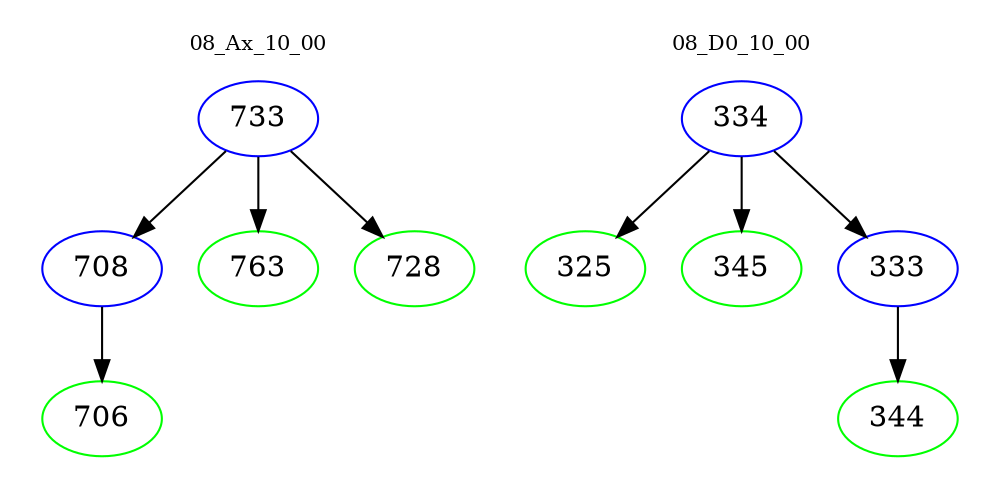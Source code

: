 digraph{
subgraph cluster_0 {
color = white
label = "08_Ax_10_00";
fontsize=10;
T0_733 [label="733", color="blue"]
T0_733 -> T0_708 [color="black"]
T0_708 [label="708", color="blue"]
T0_708 -> T0_706 [color="black"]
T0_706 [label="706", color="green"]
T0_733 -> T0_763 [color="black"]
T0_763 [label="763", color="green"]
T0_733 -> T0_728 [color="black"]
T0_728 [label="728", color="green"]
}
subgraph cluster_1 {
color = white
label = "08_D0_10_00";
fontsize=10;
T1_334 [label="334", color="blue"]
T1_334 -> T1_325 [color="black"]
T1_325 [label="325", color="green"]
T1_334 -> T1_345 [color="black"]
T1_345 [label="345", color="green"]
T1_334 -> T1_333 [color="black"]
T1_333 [label="333", color="blue"]
T1_333 -> T1_344 [color="black"]
T1_344 [label="344", color="green"]
}
}
